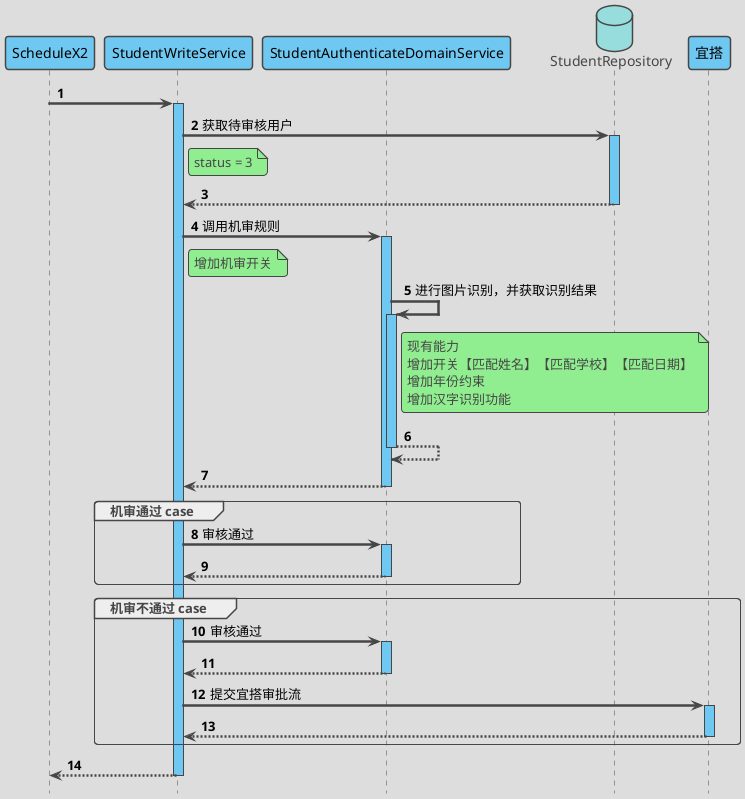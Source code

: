 @startuml
'https://plantuml.com/sequence-diagram

'隐藏脚注
hide footbox
autoActivate on

'使用 toy 主题
!theme toy

'编号
autonumber 1

'隐藏孤立的参与者
hide unlinked

'文字对齐，向左对齐
skinparam sequenceMessageAlign left

'箭头粗度
skinparam sequenceArrowThickness 2.5

' 皮肤
skinparam sequence {
    LifeLineBackgroundColor #6FC8F2
    ParticipantBackgroundColor #6FC8F2
    ParticipantFontColor black
    ActorBackgroundColor #6FC8F2
    ActorFontColor black
}

actor 用户 as actor
participant ScheduleX2 as ScheduleX2
participant StudentWriteService as StudentWriteService
participant ImageRecognitionService as ImageRecognitionService
participant StudentAuthenticateDomainService as StudentAuthenticateDomainService
database StudentRepository as StudentRepository
participant 宜搭 as yida
participant AugeGateway as AugeGateway
participant UicGateway as UicGateway

ScheduleX2 -> StudentWriteService

StudentWriteService -> StudentRepository : 获取待审核用户
note right of StudentWriteService
    status = 3
end note
return

StudentWriteService -> StudentAuthenticateDomainService : 调用机审规则

note right of StudentWriteService
    增加机审开关
end note

StudentAuthenticateDomainService -> StudentAuthenticateDomainService : 进行图片识别，并获取识别结果
note right of StudentAuthenticateDomainService
    现有能力
    增加开关【匹配姓名】【匹配学校】【匹配日期】
    增加年份约束
    增加汉字识别功能
end note

return
return

group 机审通过 case
    StudentWriteService -> StudentAuthenticateDomainService : 审核通过
    return
end group

group 机审不通过 case
    StudentWriteService -> StudentAuthenticateDomainService : 审核通过
    return
    StudentWriteService -> yida : 提交宜搭审批流
    return
end group

return


@enduml